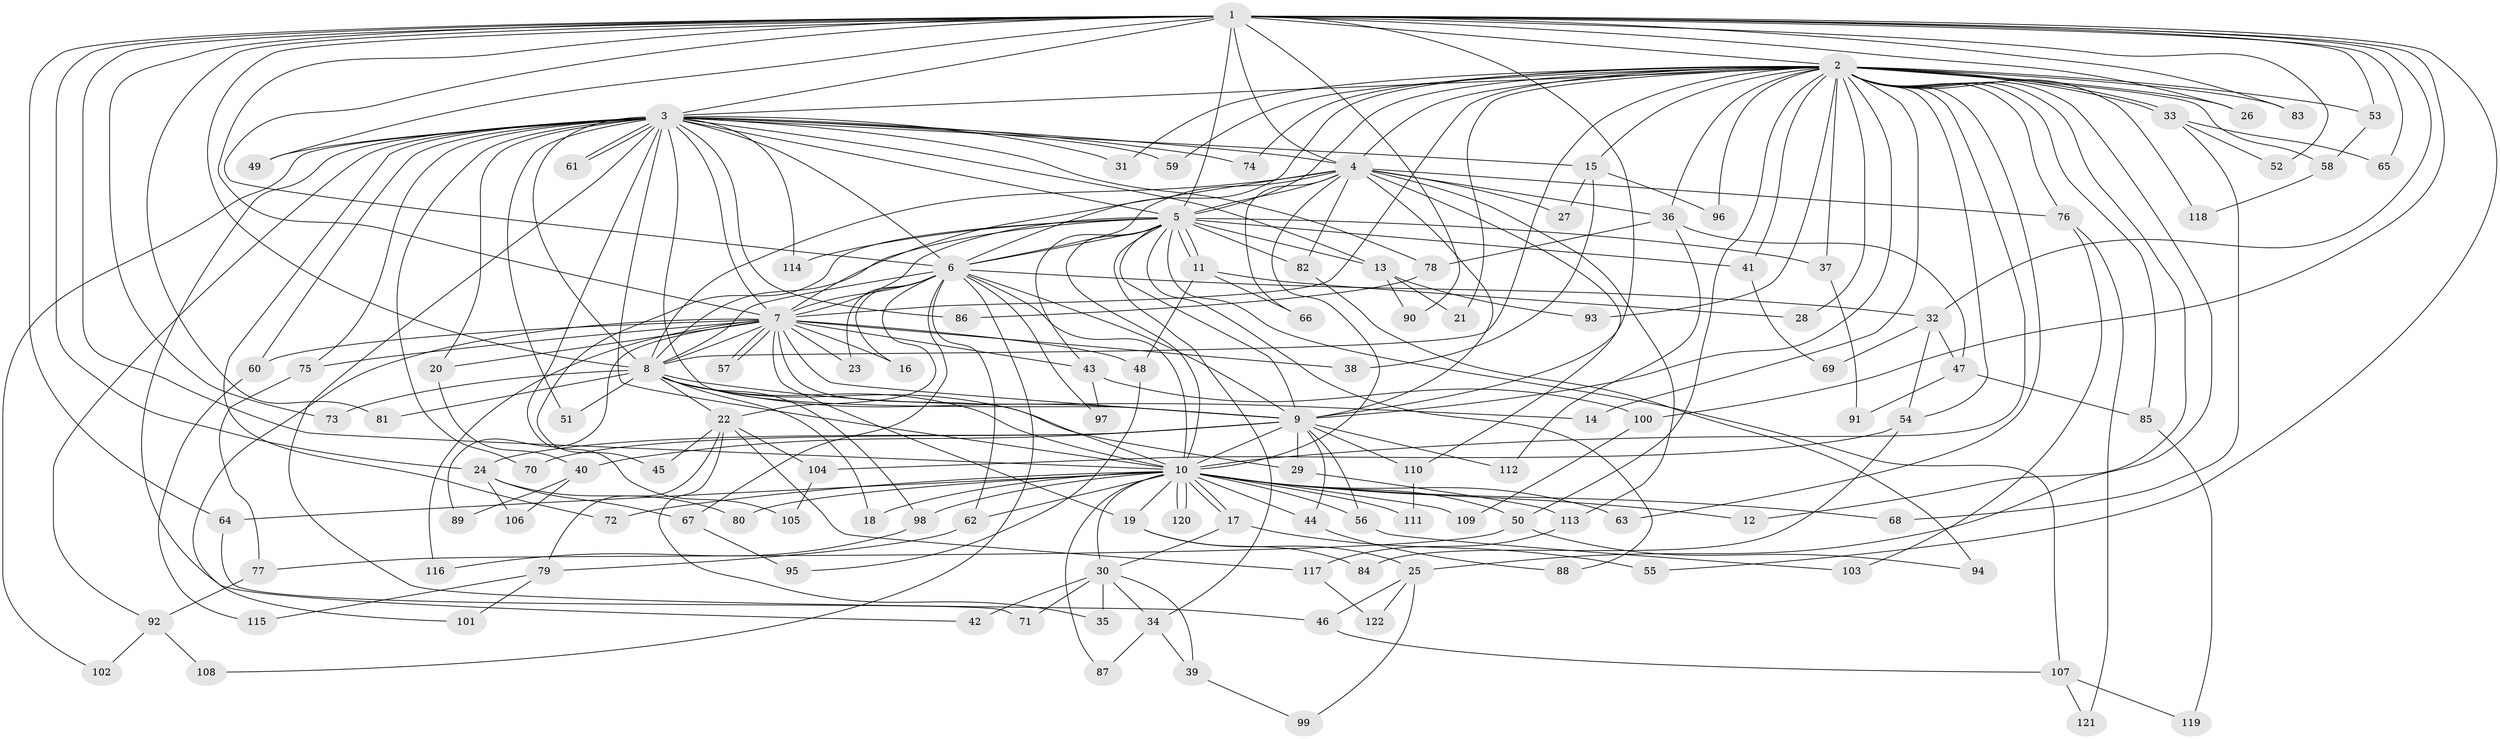 // coarse degree distribution, {22: 0.01098901098901099, 46: 0.01098901098901099, 15: 0.01098901098901099, 19: 0.01098901098901099, 16: 0.02197802197802198, 23: 0.01098901098901099, 14: 0.01098901098901099, 29: 0.01098901098901099, 5: 0.0989010989010989, 2: 0.42857142857142855, 4: 0.0989010989010989, 3: 0.2087912087912088, 7: 0.02197802197802198, 1: 0.04395604395604396}
// Generated by graph-tools (version 1.1) at 2025/23/03/03/25 07:23:38]
// undirected, 122 vertices, 269 edges
graph export_dot {
graph [start="1"]
  node [color=gray90,style=filled];
  1;
  2;
  3;
  4;
  5;
  6;
  7;
  8;
  9;
  10;
  11;
  12;
  13;
  14;
  15;
  16;
  17;
  18;
  19;
  20;
  21;
  22;
  23;
  24;
  25;
  26;
  27;
  28;
  29;
  30;
  31;
  32;
  33;
  34;
  35;
  36;
  37;
  38;
  39;
  40;
  41;
  42;
  43;
  44;
  45;
  46;
  47;
  48;
  49;
  50;
  51;
  52;
  53;
  54;
  55;
  56;
  57;
  58;
  59;
  60;
  61;
  62;
  63;
  64;
  65;
  66;
  67;
  68;
  69;
  70;
  71;
  72;
  73;
  74;
  75;
  76;
  77;
  78;
  79;
  80;
  81;
  82;
  83;
  84;
  85;
  86;
  87;
  88;
  89;
  90;
  91;
  92;
  93;
  94;
  95;
  96;
  97;
  98;
  99;
  100;
  101;
  102;
  103;
  104;
  105;
  106;
  107;
  108;
  109;
  110;
  111;
  112;
  113;
  114;
  115;
  116;
  117;
  118;
  119;
  120;
  121;
  122;
  1 -- 2;
  1 -- 3;
  1 -- 4;
  1 -- 5;
  1 -- 6;
  1 -- 7;
  1 -- 8;
  1 -- 9;
  1 -- 10;
  1 -- 24;
  1 -- 26;
  1 -- 32;
  1 -- 49;
  1 -- 52;
  1 -- 53;
  1 -- 55;
  1 -- 64;
  1 -- 65;
  1 -- 73;
  1 -- 81;
  1 -- 83;
  1 -- 90;
  1 -- 100;
  2 -- 3;
  2 -- 4;
  2 -- 5;
  2 -- 6;
  2 -- 7;
  2 -- 8;
  2 -- 9;
  2 -- 10;
  2 -- 12;
  2 -- 14;
  2 -- 15;
  2 -- 21;
  2 -- 25;
  2 -- 26;
  2 -- 28;
  2 -- 31;
  2 -- 33;
  2 -- 33;
  2 -- 36;
  2 -- 37;
  2 -- 41;
  2 -- 50;
  2 -- 53;
  2 -- 54;
  2 -- 58;
  2 -- 59;
  2 -- 63;
  2 -- 74;
  2 -- 76;
  2 -- 83;
  2 -- 85;
  2 -- 93;
  2 -- 96;
  2 -- 118;
  3 -- 4;
  3 -- 5;
  3 -- 6;
  3 -- 7;
  3 -- 8;
  3 -- 9;
  3 -- 10;
  3 -- 13;
  3 -- 15;
  3 -- 20;
  3 -- 31;
  3 -- 42;
  3 -- 46;
  3 -- 49;
  3 -- 51;
  3 -- 59;
  3 -- 60;
  3 -- 61;
  3 -- 61;
  3 -- 70;
  3 -- 72;
  3 -- 74;
  3 -- 75;
  3 -- 78;
  3 -- 86;
  3 -- 92;
  3 -- 102;
  3 -- 105;
  3 -- 114;
  4 -- 5;
  4 -- 6;
  4 -- 7;
  4 -- 8;
  4 -- 9;
  4 -- 10;
  4 -- 27;
  4 -- 36;
  4 -- 66;
  4 -- 76;
  4 -- 82;
  4 -- 110;
  4 -- 113;
  5 -- 6;
  5 -- 7;
  5 -- 8;
  5 -- 9;
  5 -- 10;
  5 -- 11;
  5 -- 11;
  5 -- 13;
  5 -- 34;
  5 -- 37;
  5 -- 41;
  5 -- 43;
  5 -- 45;
  5 -- 82;
  5 -- 88;
  5 -- 107;
  5 -- 114;
  6 -- 7;
  6 -- 8;
  6 -- 9;
  6 -- 10;
  6 -- 16;
  6 -- 22;
  6 -- 23;
  6 -- 32;
  6 -- 62;
  6 -- 67;
  6 -- 97;
  6 -- 108;
  7 -- 8;
  7 -- 9;
  7 -- 10;
  7 -- 16;
  7 -- 19;
  7 -- 20;
  7 -- 23;
  7 -- 38;
  7 -- 43;
  7 -- 48;
  7 -- 57;
  7 -- 57;
  7 -- 60;
  7 -- 75;
  7 -- 89;
  7 -- 101;
  7 -- 116;
  8 -- 9;
  8 -- 10;
  8 -- 14;
  8 -- 18;
  8 -- 22;
  8 -- 29;
  8 -- 51;
  8 -- 73;
  8 -- 81;
  8 -- 98;
  9 -- 10;
  9 -- 24;
  9 -- 29;
  9 -- 40;
  9 -- 44;
  9 -- 56;
  9 -- 70;
  9 -- 110;
  9 -- 112;
  10 -- 12;
  10 -- 17;
  10 -- 17;
  10 -- 18;
  10 -- 19;
  10 -- 30;
  10 -- 44;
  10 -- 50;
  10 -- 56;
  10 -- 62;
  10 -- 63;
  10 -- 64;
  10 -- 68;
  10 -- 72;
  10 -- 80;
  10 -- 87;
  10 -- 98;
  10 -- 109;
  10 -- 111;
  10 -- 120;
  10 -- 120;
  11 -- 28;
  11 -- 48;
  11 -- 66;
  13 -- 21;
  13 -- 90;
  13 -- 93;
  15 -- 27;
  15 -- 38;
  15 -- 96;
  17 -- 30;
  17 -- 55;
  19 -- 25;
  19 -- 84;
  20 -- 40;
  22 -- 35;
  22 -- 45;
  22 -- 79;
  22 -- 104;
  22 -- 117;
  24 -- 67;
  24 -- 80;
  24 -- 106;
  25 -- 46;
  25 -- 99;
  25 -- 122;
  29 -- 113;
  30 -- 34;
  30 -- 35;
  30 -- 39;
  30 -- 42;
  30 -- 71;
  32 -- 47;
  32 -- 54;
  32 -- 69;
  33 -- 52;
  33 -- 65;
  33 -- 68;
  34 -- 39;
  34 -- 87;
  36 -- 47;
  36 -- 78;
  36 -- 112;
  37 -- 91;
  39 -- 99;
  40 -- 89;
  40 -- 106;
  41 -- 69;
  43 -- 97;
  43 -- 100;
  44 -- 88;
  46 -- 107;
  47 -- 85;
  47 -- 91;
  48 -- 95;
  50 -- 77;
  50 -- 94;
  53 -- 58;
  54 -- 84;
  54 -- 104;
  56 -- 103;
  58 -- 118;
  60 -- 115;
  62 -- 79;
  64 -- 71;
  67 -- 95;
  75 -- 77;
  76 -- 103;
  76 -- 121;
  77 -- 92;
  78 -- 86;
  79 -- 101;
  79 -- 115;
  82 -- 94;
  85 -- 119;
  92 -- 102;
  92 -- 108;
  98 -- 116;
  100 -- 109;
  104 -- 105;
  107 -- 119;
  107 -- 121;
  110 -- 111;
  113 -- 117;
  117 -- 122;
}
